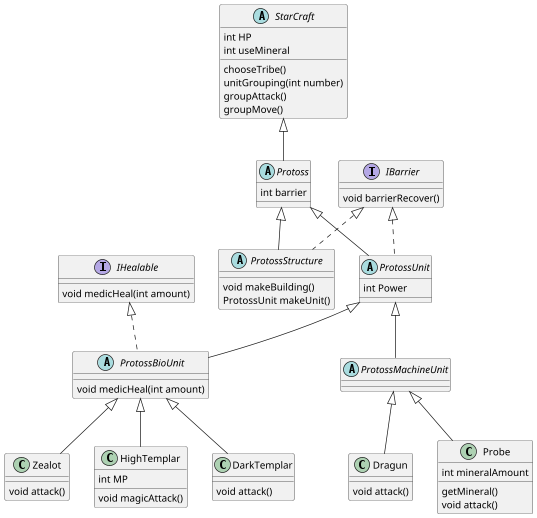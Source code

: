 @startuml
scale 0.7

abstract class Protoss extends StarCraft {
    int barrier
}

interface IBarrier {
    void barrierRecover()
}

abstract class ProtossUnit extends Protoss implements IBarrier {
    int Power
}

abstract class ProtossStructure extends Protoss implements IBarrier {
    void makeBuilding()
    ProtossUnit makeUnit()
}

abstract class ProtossBioUnit extends ProtossUnit implements IHealable {
    void medicHeal(int amount)
}

abstract class ProtossMachineUnit extends ProtossUnit {}

class Zealot extends ProtossBioUnit {
    void attack()
}

class HighTemplar extends ProtossBioUnit {
    int MP
    void magicAttack()
}

class DarkTemplar extends ProtossBioUnit {
    void attack()
}

class Probe extends ProtossMachineUnit {
    int mineralAmount
    getMineral()
    void attack()

}

class Dragun extends ProtossMachineUnit {
    void attack()
}

interface IHealable {
    void medicHeal(int amount)
}

abstract class StarCraft {
    int HP
    int useMineral
    chooseTribe()
    unitGrouping(int number)
    groupAttack()
    groupMove()
}

@enduml